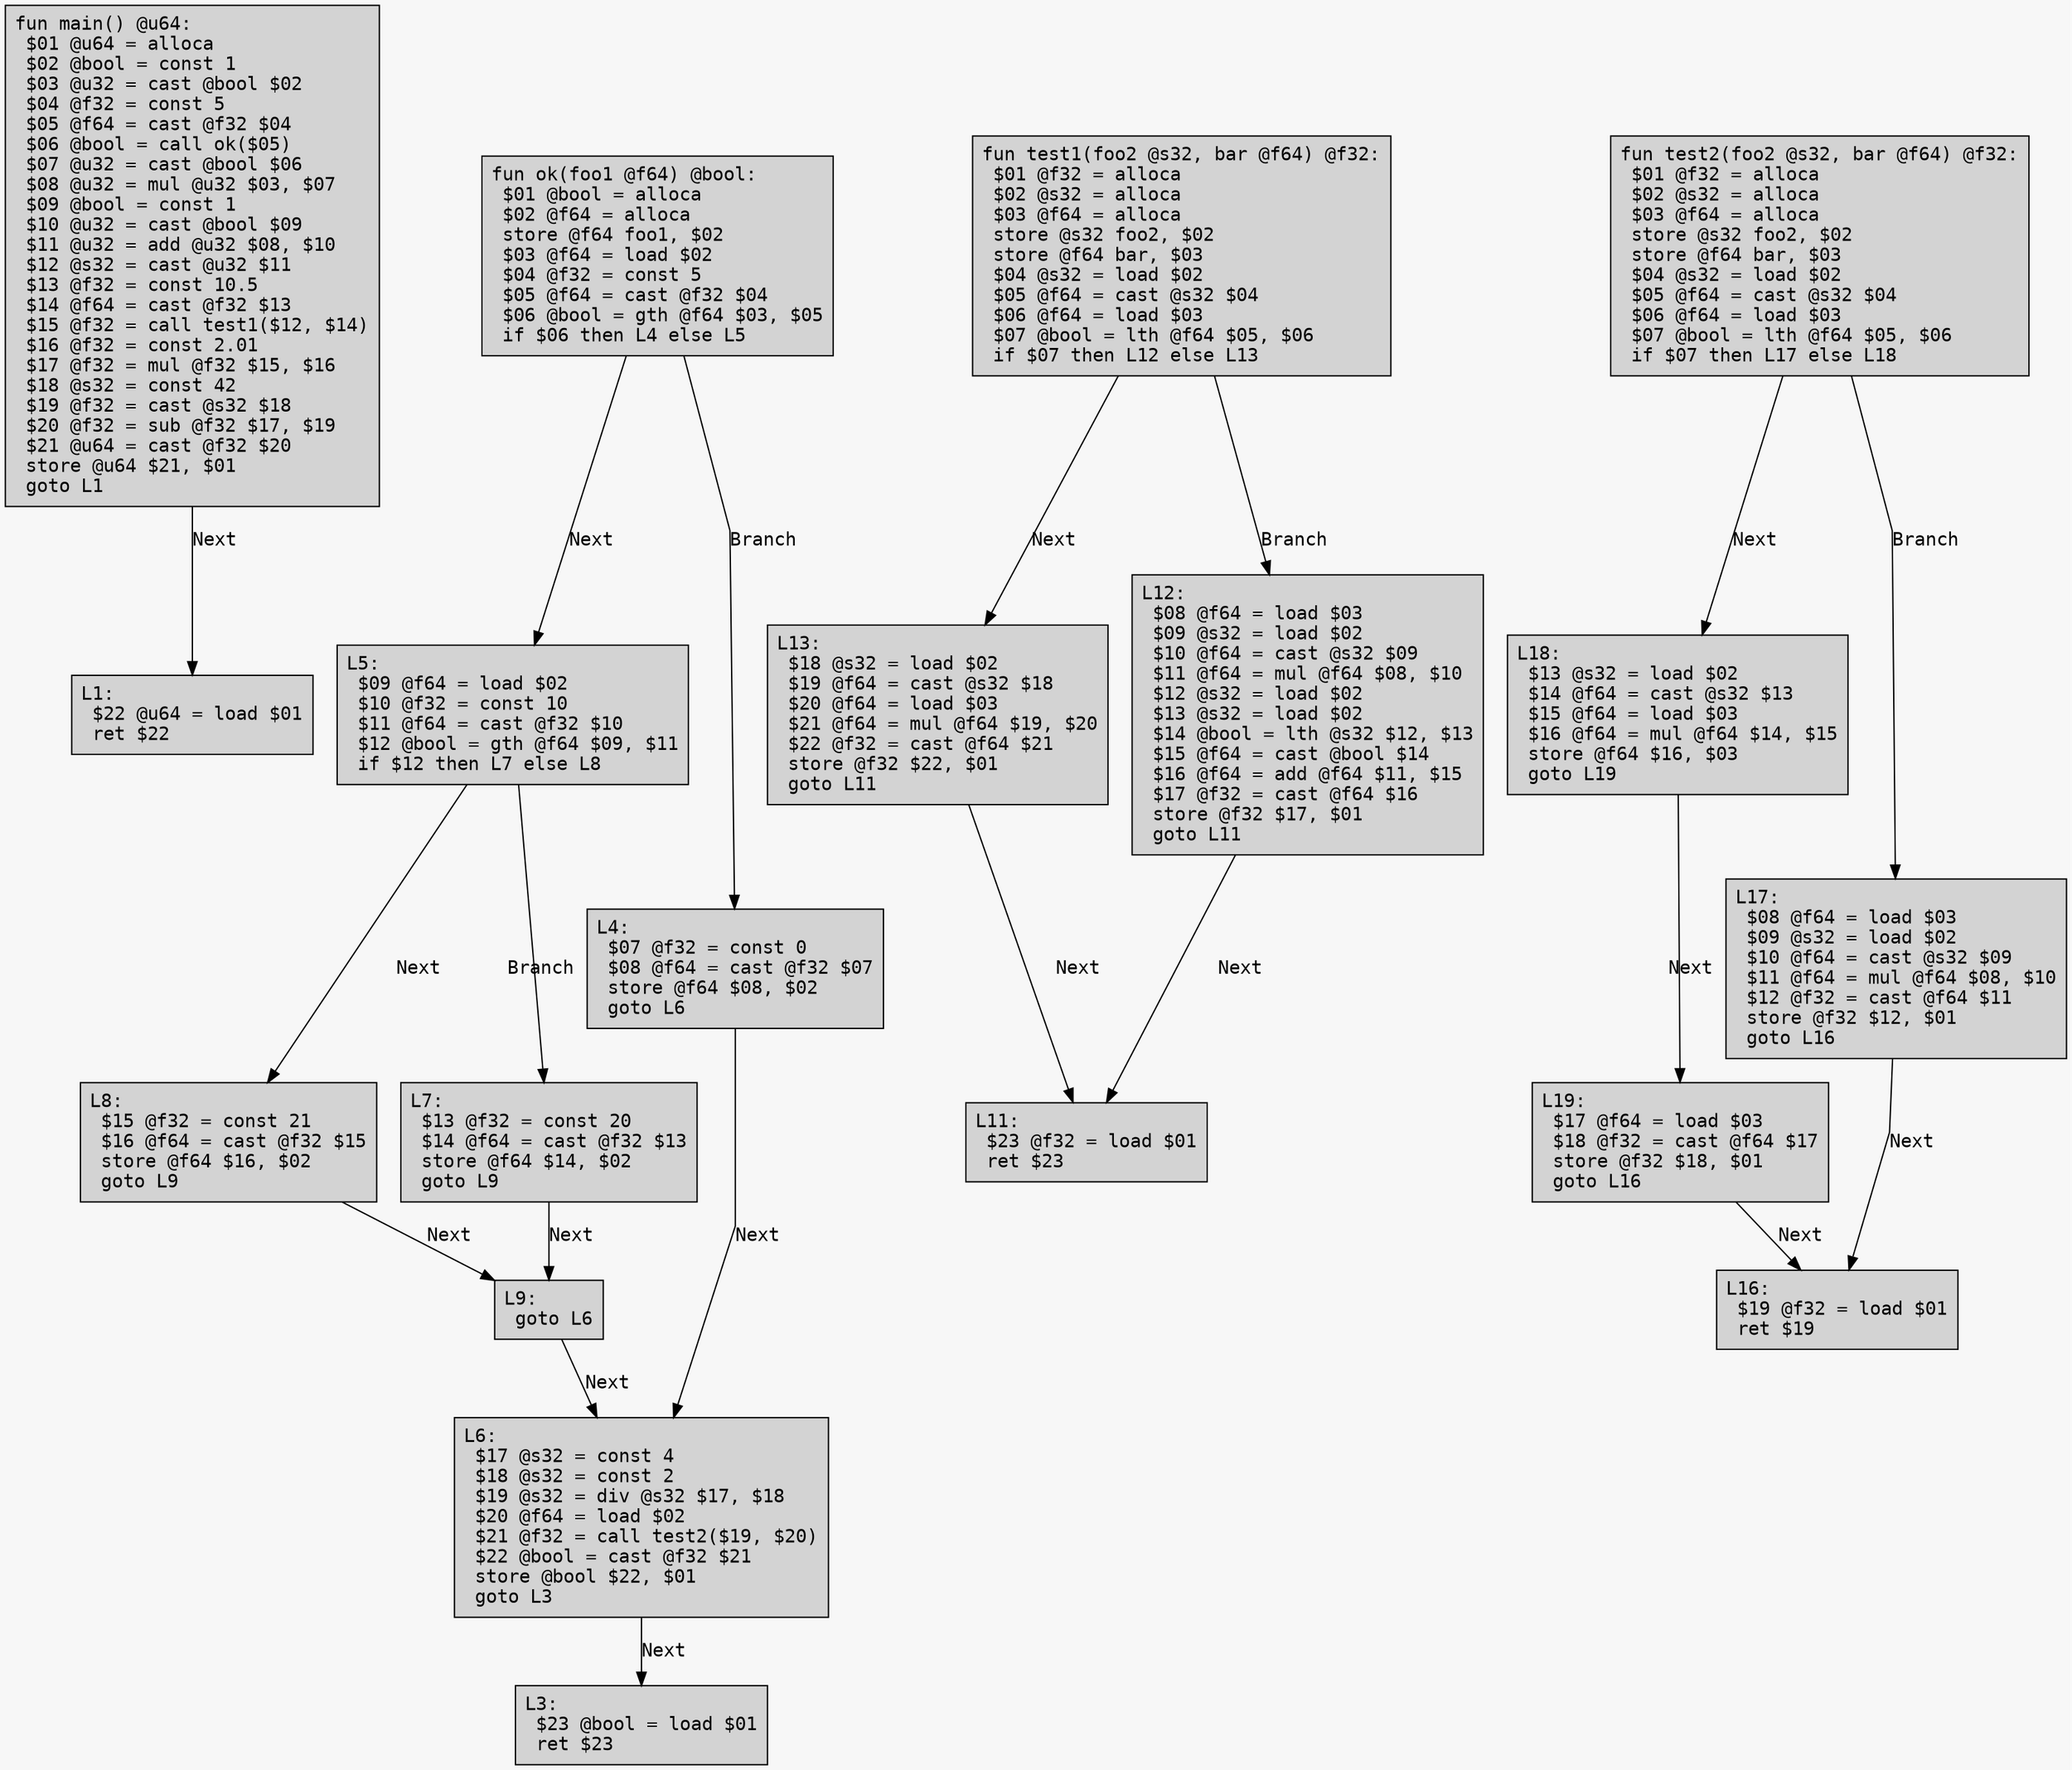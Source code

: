 digraph CFG {
	graph [fontname = "Monospace"];
	node  [fontname = "Monospace", shape=box, style=filled, margin=0.1];
	edge  [fontname = "Monospace"];
	bgcolor = "#f7f7f7";
	splines = false;

	L0 [label="fun main() @u64:\l $01 @u64 = alloca\l $02 @bool = const 1\l $03 @u32 = cast @bool $02\l $04 @f32 = const 5\l $05 @f64 = cast @f32 $04\l $06 @bool = call ok($05)\l $07 @u32 = cast @bool $06\l $08 @u32 = mul @u32 $03, $07\l $09 @bool = const 1\l $10 @u32 = cast @bool $09\l $11 @u32 = add @u32 $08, $10\l $12 @s32 = cast @u32 $11\l $13 @f32 = const 10.5\l $14 @f64 = cast @f32 $13\l $15 @f32 = call test1($12, $14)\l $16 @f32 = const 2.01\l $17 @f32 = mul @f32 $15, $16\l $18 @s32 = const 42\l $19 @f32 = cast @s32 $18\l $20 @f32 = sub @f32 $17, $19\l $21 @u64 = cast @f32 $20\l store @u64 $21, $01\l goto L1\l"];
	L0 -> L1 [label="Next"];
	L1 [label="L1:\l $22 @u64 = load $01\l ret $22\l"];
	L2 [label="fun ok(foo1 @f64) @bool:\l $01 @bool = alloca\l $02 @f64 = alloca\l store @f64 foo1, $02\l $03 @f64 = load $02\l $04 @f32 = const 5\l $05 @f64 = cast @f32 $04\l $06 @bool = gth @f64 $03, $05\l if $06 then L4 else L5\l"];
	L2 -> L5 [label="Next"];
	L2 -> L4 [label="Branch"];
	L5 [label="L5:\l $09 @f64 = load $02\l $10 @f32 = const 10\l $11 @f64 = cast @f32 $10\l $12 @bool = gth @f64 $09, $11\l if $12 then L7 else L8\l"];
	L5 -> L8 [label="Next"];
	L5 -> L7 [label="Branch"];
	L8 [label="L8:\l $15 @f32 = const 21\l $16 @f64 = cast @f32 $15\l store @f64 $16, $02\l goto L9\l"];
	L8 -> L9 [label="Next"];
	L9 [label="L9:\l goto L6\l"];
	L9 -> L6 [label="Next"];
	L6 [label="L6:\l $17 @s32 = const 4\l $18 @s32 = const 2\l $19 @s32 = div @s32 $17, $18\l $20 @f64 = load $02\l $21 @f32 = call test2($19, $20)\l $22 @bool = cast @f32 $21\l store @bool $22, $01\l goto L3\l"];
	L6 -> L3 [label="Next"];
	L7 [label="L7:\l $13 @f32 = const 20\l $14 @f64 = cast @f32 $13\l store @f64 $14, $02\l goto L9\l"];
	L7 -> L9 [label="Next"];
	L4 [label="L4:\l $07 @f32 = const 0\l $08 @f64 = cast @f32 $07\l store @f64 $08, $02\l goto L6\l"];
	L4 -> L6 [label="Next"];
	L3 [label="L3:\l $23 @bool = load $01\l ret $23\l"];
	L10 [label="fun test1(foo2 @s32, bar @f64) @f32:\l $01 @f32 = alloca\l $02 @s32 = alloca\l $03 @f64 = alloca\l store @s32 foo2, $02\l store @f64 bar, $03\l $04 @s32 = load $02\l $05 @f64 = cast @s32 $04\l $06 @f64 = load $03\l $07 @bool = lth @f64 $05, $06\l if $07 then L12 else L13\l"];
	L10 -> L13 [label="Next"];
	L10 -> L12 [label="Branch"];
	L13 [label="L13:\l $18 @s32 = load $02\l $19 @f64 = cast @s32 $18\l $20 @f64 = load $03\l $21 @f64 = mul @f64 $19, $20\l $22 @f32 = cast @f64 $21\l store @f32 $22, $01\l goto L11\l"];
	L13 -> L11 [label="Next"];
	L12 [label="L12:\l $08 @f64 = load $03\l $09 @s32 = load $02\l $10 @f64 = cast @s32 $09\l $11 @f64 = mul @f64 $08, $10\l $12 @s32 = load $02\l $13 @s32 = load $02\l $14 @bool = lth @s32 $12, $13\l $15 @f64 = cast @bool $14\l $16 @f64 = add @f64 $11, $15\l $17 @f32 = cast @f64 $16\l store @f32 $17, $01\l goto L11\l"];
	L12 -> L11 [label="Next"];
	L11 [label="L11:\l $23 @f32 = load $01\l ret $23\l"];
	L15 [label="fun test2(foo2 @s32, bar @f64) @f32:\l $01 @f32 = alloca\l $02 @s32 = alloca\l $03 @f64 = alloca\l store @s32 foo2, $02\l store @f64 bar, $03\l $04 @s32 = load $02\l $05 @f64 = cast @s32 $04\l $06 @f64 = load $03\l $07 @bool = lth @f64 $05, $06\l if $07 then L17 else L18\l"];
	L15 -> L18 [label="Next"];
	L15 -> L17 [label="Branch"];
	L18 [label="L18:\l $13 @s32 = load $02\l $14 @f64 = cast @s32 $13\l $15 @f64 = load $03\l $16 @f64 = mul @f64 $14, $15\l store @f64 $16, $03\l goto L19\l"];
	L18 -> L19 [label="Next"];
	L19 [label="L19:\l $17 @f64 = load $03\l $18 @f32 = cast @f64 $17\l store @f32 $18, $01\l goto L16\l"];
	L19 -> L16 [label="Next"];
	L17 [label="L17:\l $08 @f64 = load $03\l $09 @s32 = load $02\l $10 @f64 = cast @s32 $09\l $11 @f64 = mul @f64 $08, $10\l $12 @f32 = cast @f64 $11\l store @f32 $12, $01\l goto L16\l"];
	L17 -> L16 [label="Next"];
	L16 [label="L16:\l $19 @f32 = load $01\l ret $19\l"];
}
